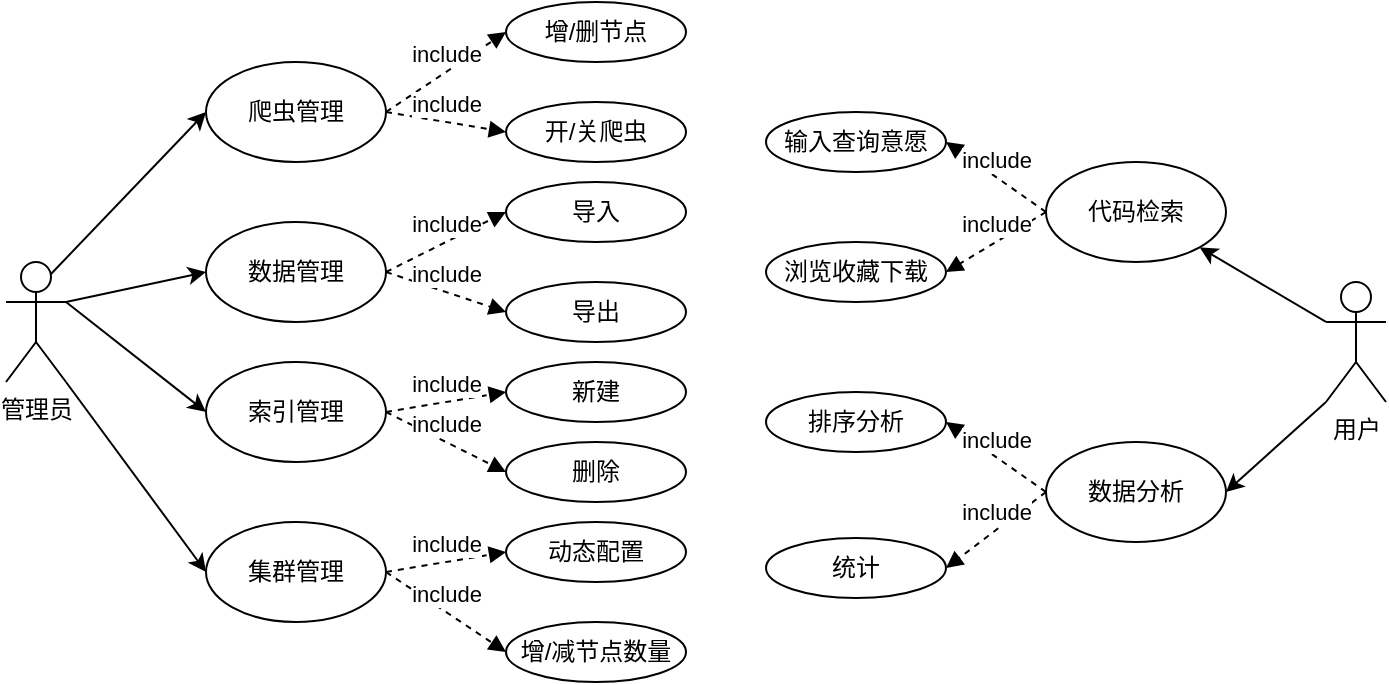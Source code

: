 <mxfile version="20.4.1" type="github">
  <diagram id="SUV6qh16abfq_7q-xklW" name="第 1 页">
    <mxGraphModel dx="850" dy="500" grid="1" gridSize="10" guides="1" tooltips="1" connect="1" arrows="1" fold="1" page="1" pageScale="1" pageWidth="1169" pageHeight="826" math="0" shadow="0">
      <root>
        <mxCell id="0" />
        <mxCell id="1" parent="0" />
        <mxCell id="yG5bEtJIZh4I9bDwAsNS-15" style="orthogonalLoop=1;jettySize=auto;html=1;exitX=0.75;exitY=0.1;exitDx=0;exitDy=0;exitPerimeter=0;entryX=0;entryY=0.5;entryDx=0;entryDy=0;strokeColor=default;rounded=1;" parent="1" source="yG5bEtJIZh4I9bDwAsNS-1" target="yG5bEtJIZh4I9bDwAsNS-14" edge="1">
          <mxGeometry relative="1" as="geometry" />
        </mxCell>
        <mxCell id="yG5bEtJIZh4I9bDwAsNS-17" style="edgeStyle=none;rounded=1;orthogonalLoop=1;jettySize=auto;html=1;exitX=1;exitY=0.333;exitDx=0;exitDy=0;exitPerimeter=0;entryX=0;entryY=0.5;entryDx=0;entryDy=0;strokeColor=default;" parent="1" source="yG5bEtJIZh4I9bDwAsNS-1" target="yG5bEtJIZh4I9bDwAsNS-16" edge="1">
          <mxGeometry relative="1" as="geometry" />
        </mxCell>
        <mxCell id="yG5bEtJIZh4I9bDwAsNS-20" style="edgeStyle=none;rounded=1;orthogonalLoop=1;jettySize=auto;html=1;exitX=1;exitY=0.333;exitDx=0;exitDy=0;exitPerimeter=0;entryX=0;entryY=0.5;entryDx=0;entryDy=0;strokeColor=default;" parent="1" source="yG5bEtJIZh4I9bDwAsNS-1" target="yG5bEtJIZh4I9bDwAsNS-19" edge="1">
          <mxGeometry relative="1" as="geometry" />
        </mxCell>
        <mxCell id="yG5bEtJIZh4I9bDwAsNS-21" style="edgeStyle=none;rounded=1;orthogonalLoop=1;jettySize=auto;html=1;exitX=1;exitY=1;exitDx=0;exitDy=0;exitPerimeter=0;entryX=0;entryY=0.5;entryDx=0;entryDy=0;strokeColor=default;" parent="1" source="yG5bEtJIZh4I9bDwAsNS-1" target="yG5bEtJIZh4I9bDwAsNS-18" edge="1">
          <mxGeometry relative="1" as="geometry" />
        </mxCell>
        <mxCell id="yG5bEtJIZh4I9bDwAsNS-1" value="管理员" style="shape=umlActor;verticalLabelPosition=bottom;verticalAlign=top;html=1;" parent="1" vertex="1">
          <mxGeometry x="140" y="245" width="30" height="60" as="geometry" />
        </mxCell>
        <mxCell id="yG5bEtJIZh4I9bDwAsNS-14" value="爬虫管理" style="ellipse;whiteSpace=wrap;html=1;" parent="1" vertex="1">
          <mxGeometry x="240" y="145" width="90" height="50" as="geometry" />
        </mxCell>
        <mxCell id="yG5bEtJIZh4I9bDwAsNS-16" value="数据管理" style="ellipse;whiteSpace=wrap;html=1;" parent="1" vertex="1">
          <mxGeometry x="240" y="225" width="90" height="50" as="geometry" />
        </mxCell>
        <mxCell id="yG5bEtJIZh4I9bDwAsNS-18" value="集群管理" style="ellipse;whiteSpace=wrap;html=1;" parent="1" vertex="1">
          <mxGeometry x="240" y="375" width="90" height="50" as="geometry" />
        </mxCell>
        <mxCell id="yG5bEtJIZh4I9bDwAsNS-19" value="索引管理" style="ellipse;whiteSpace=wrap;html=1;" parent="1" vertex="1">
          <mxGeometry x="240" y="295" width="90" height="50" as="geometry" />
        </mxCell>
        <mxCell id="yG5bEtJIZh4I9bDwAsNS-25" style="edgeStyle=none;rounded=1;orthogonalLoop=1;jettySize=auto;html=1;exitX=0;exitY=0.333;exitDx=0;exitDy=0;exitPerimeter=0;entryX=1;entryY=1;entryDx=0;entryDy=0;strokeColor=default;" parent="1" source="yG5bEtJIZh4I9bDwAsNS-22" target="yG5bEtJIZh4I9bDwAsNS-23" edge="1">
          <mxGeometry relative="1" as="geometry" />
        </mxCell>
        <mxCell id="yG5bEtJIZh4I9bDwAsNS-26" style="edgeStyle=none;rounded=1;orthogonalLoop=1;jettySize=auto;html=1;exitX=0;exitY=1;exitDx=0;exitDy=0;exitPerimeter=0;entryX=1;entryY=0.5;entryDx=0;entryDy=0;strokeColor=default;" parent="1" source="yG5bEtJIZh4I9bDwAsNS-22" target="yG5bEtJIZh4I9bDwAsNS-24" edge="1">
          <mxGeometry relative="1" as="geometry" />
        </mxCell>
        <mxCell id="yG5bEtJIZh4I9bDwAsNS-22" value="用户" style="shape=umlActor;verticalLabelPosition=bottom;verticalAlign=top;html=1;" parent="1" vertex="1">
          <mxGeometry x="800" y="255" width="30" height="60" as="geometry" />
        </mxCell>
        <mxCell id="yG5bEtJIZh4I9bDwAsNS-23" value="代码检索" style="ellipse;whiteSpace=wrap;html=1;" parent="1" vertex="1">
          <mxGeometry x="660" y="195" width="90" height="50" as="geometry" />
        </mxCell>
        <mxCell id="yG5bEtJIZh4I9bDwAsNS-24" value="数据分析" style="ellipse;whiteSpace=wrap;html=1;" parent="1" vertex="1">
          <mxGeometry x="660" y="335" width="90" height="50" as="geometry" />
        </mxCell>
        <mxCell id="ArYrbTHwIUvXswPCjHaE-1" value="增/删节点" style="ellipse;whiteSpace=wrap;html=1;" vertex="1" parent="1">
          <mxGeometry x="390" y="115" width="90" height="30" as="geometry" />
        </mxCell>
        <mxCell id="ArYrbTHwIUvXswPCjHaE-2" value="开/关爬虫" style="ellipse;whiteSpace=wrap;html=1;" vertex="1" parent="1">
          <mxGeometry x="390" y="165" width="90" height="30" as="geometry" />
        </mxCell>
        <mxCell id="ArYrbTHwIUvXswPCjHaE-5" value="include" style="html=1;verticalAlign=bottom;endArrow=block;rounded=0;dashed=1;exitX=1;exitY=0.5;exitDx=0;exitDy=0;entryX=0;entryY=0.5;entryDx=0;entryDy=0;" edge="1" parent="1" source="yG5bEtJIZh4I9bDwAsNS-14" target="ArYrbTHwIUvXswPCjHaE-1">
          <mxGeometry width="80" relative="1" as="geometry">
            <mxPoint x="400" y="300" as="sourcePoint" />
            <mxPoint x="480" y="300" as="targetPoint" />
          </mxGeometry>
        </mxCell>
        <mxCell id="ArYrbTHwIUvXswPCjHaE-6" value="include" style="html=1;verticalAlign=bottom;endArrow=block;rounded=0;dashed=1;exitX=1;exitY=0.5;exitDx=0;exitDy=0;entryX=0;entryY=0.5;entryDx=0;entryDy=0;" edge="1" parent="1" source="yG5bEtJIZh4I9bDwAsNS-14" target="ArYrbTHwIUvXswPCjHaE-2">
          <mxGeometry width="80" relative="1" as="geometry">
            <mxPoint x="340" y="180" as="sourcePoint" />
            <mxPoint x="400" y="140" as="targetPoint" />
          </mxGeometry>
        </mxCell>
        <mxCell id="ArYrbTHwIUvXswPCjHaE-7" value="导入" style="ellipse;whiteSpace=wrap;html=1;" vertex="1" parent="1">
          <mxGeometry x="390" y="205" width="90" height="30" as="geometry" />
        </mxCell>
        <mxCell id="ArYrbTHwIUvXswPCjHaE-8" value="导出" style="ellipse;whiteSpace=wrap;html=1;" vertex="1" parent="1">
          <mxGeometry x="390" y="255" width="90" height="30" as="geometry" />
        </mxCell>
        <mxCell id="ArYrbTHwIUvXswPCjHaE-9" value="include" style="html=1;verticalAlign=bottom;endArrow=block;rounded=0;dashed=1;exitX=1;exitY=0.5;exitDx=0;exitDy=0;entryX=0;entryY=0.5;entryDx=0;entryDy=0;" edge="1" parent="1" source="yG5bEtJIZh4I9bDwAsNS-16" target="ArYrbTHwIUvXswPCjHaE-7">
          <mxGeometry width="80" relative="1" as="geometry">
            <mxPoint x="340" y="180" as="sourcePoint" />
            <mxPoint x="400" y="190" as="targetPoint" />
          </mxGeometry>
        </mxCell>
        <mxCell id="ArYrbTHwIUvXswPCjHaE-10" value="include" style="html=1;verticalAlign=bottom;endArrow=block;rounded=0;dashed=1;entryX=0;entryY=0.5;entryDx=0;entryDy=0;exitX=1;exitY=0.5;exitDx=0;exitDy=0;" edge="1" parent="1" source="yG5bEtJIZh4I9bDwAsNS-16" target="ArYrbTHwIUvXswPCjHaE-8">
          <mxGeometry width="80" relative="1" as="geometry">
            <mxPoint x="410" y="320" as="sourcePoint" />
            <mxPoint x="410" y="245" as="targetPoint" />
          </mxGeometry>
        </mxCell>
        <mxCell id="ArYrbTHwIUvXswPCjHaE-11" value="新建" style="ellipse;whiteSpace=wrap;html=1;" vertex="1" parent="1">
          <mxGeometry x="390" y="295" width="90" height="30" as="geometry" />
        </mxCell>
        <mxCell id="ArYrbTHwIUvXswPCjHaE-12" value="删除" style="ellipse;whiteSpace=wrap;html=1;" vertex="1" parent="1">
          <mxGeometry x="390" y="335" width="90" height="30" as="geometry" />
        </mxCell>
        <mxCell id="ArYrbTHwIUvXswPCjHaE-13" value="include" style="html=1;verticalAlign=bottom;endArrow=block;rounded=0;dashed=1;entryX=0;entryY=0.5;entryDx=0;entryDy=0;exitX=1;exitY=0.5;exitDx=0;exitDy=0;" edge="1" parent="1" source="yG5bEtJIZh4I9bDwAsNS-19" target="ArYrbTHwIUvXswPCjHaE-11">
          <mxGeometry width="80" relative="1" as="geometry">
            <mxPoint x="330" y="295" as="sourcePoint" />
            <mxPoint x="390" y="315" as="targetPoint" />
          </mxGeometry>
        </mxCell>
        <mxCell id="ArYrbTHwIUvXswPCjHaE-14" value="include" style="html=1;verticalAlign=bottom;endArrow=block;rounded=0;dashed=1;entryX=0;entryY=0.5;entryDx=0;entryDy=0;exitX=1;exitY=0.5;exitDx=0;exitDy=0;" edge="1" parent="1" source="yG5bEtJIZh4I9bDwAsNS-19" target="ArYrbTHwIUvXswPCjHaE-12">
          <mxGeometry width="80" relative="1" as="geometry">
            <mxPoint x="340" y="330" as="sourcePoint" />
            <mxPoint x="400" y="320" as="targetPoint" />
          </mxGeometry>
        </mxCell>
        <mxCell id="ArYrbTHwIUvXswPCjHaE-15" value="动态配置" style="ellipse;whiteSpace=wrap;html=1;" vertex="1" parent="1">
          <mxGeometry x="390" y="375" width="90" height="30" as="geometry" />
        </mxCell>
        <mxCell id="ArYrbTHwIUvXswPCjHaE-16" value="增/减节点数量" style="ellipse;whiteSpace=wrap;html=1;" vertex="1" parent="1">
          <mxGeometry x="390" y="425" width="90" height="30" as="geometry" />
        </mxCell>
        <mxCell id="ArYrbTHwIUvXswPCjHaE-17" value="include" style="html=1;verticalAlign=bottom;endArrow=block;rounded=0;dashed=1;entryX=0;entryY=0.5;entryDx=0;entryDy=0;exitX=1;exitY=0.5;exitDx=0;exitDy=0;" edge="1" parent="1" source="yG5bEtJIZh4I9bDwAsNS-18" target="ArYrbTHwIUvXswPCjHaE-15">
          <mxGeometry width="80" relative="1" as="geometry">
            <mxPoint x="320" y="365" as="sourcePoint" />
            <mxPoint x="380" y="395" as="targetPoint" />
          </mxGeometry>
        </mxCell>
        <mxCell id="ArYrbTHwIUvXswPCjHaE-18" value="include" style="html=1;verticalAlign=bottom;endArrow=block;rounded=0;dashed=1;entryX=0;entryY=0.5;entryDx=0;entryDy=0;exitX=1;exitY=0.5;exitDx=0;exitDy=0;" edge="1" parent="1" source="yG5bEtJIZh4I9bDwAsNS-18" target="ArYrbTHwIUvXswPCjHaE-16">
          <mxGeometry width="80" relative="1" as="geometry">
            <mxPoint x="340" y="410" as="sourcePoint" />
            <mxPoint x="400" y="400" as="targetPoint" />
          </mxGeometry>
        </mxCell>
        <mxCell id="ArYrbTHwIUvXswPCjHaE-19" value="输入查询意愿" style="ellipse;whiteSpace=wrap;html=1;" vertex="1" parent="1">
          <mxGeometry x="520" y="170" width="90" height="30" as="geometry" />
        </mxCell>
        <mxCell id="ArYrbTHwIUvXswPCjHaE-20" value="浏览收藏下载" style="ellipse;whiteSpace=wrap;html=1;" vertex="1" parent="1">
          <mxGeometry x="520" y="235" width="90" height="30" as="geometry" />
        </mxCell>
        <mxCell id="ArYrbTHwIUvXswPCjHaE-21" value="include" style="html=1;verticalAlign=bottom;endArrow=block;rounded=0;dashed=1;exitX=0;exitY=0.5;exitDx=0;exitDy=0;entryX=1;entryY=0.5;entryDx=0;entryDy=0;" edge="1" parent="1" source="yG5bEtJIZh4I9bDwAsNS-23" target="ArYrbTHwIUvXswPCjHaE-19">
          <mxGeometry width="80" relative="1" as="geometry">
            <mxPoint x="700" y="115" as="sourcePoint" />
            <mxPoint x="760" y="125" as="targetPoint" />
          </mxGeometry>
        </mxCell>
        <mxCell id="ArYrbTHwIUvXswPCjHaE-22" value="include" style="html=1;verticalAlign=bottom;endArrow=block;rounded=0;dashed=1;exitX=0;exitY=0.5;exitDx=0;exitDy=0;entryX=1;entryY=0.5;entryDx=0;entryDy=0;" edge="1" parent="1" source="yG5bEtJIZh4I9bDwAsNS-23" target="ArYrbTHwIUvXswPCjHaE-20">
          <mxGeometry width="80" relative="1" as="geometry">
            <mxPoint x="720" y="145" as="sourcePoint" />
            <mxPoint x="670" y="115" as="targetPoint" />
          </mxGeometry>
        </mxCell>
        <mxCell id="ArYrbTHwIUvXswPCjHaE-23" value="排序分析" style="ellipse;whiteSpace=wrap;html=1;" vertex="1" parent="1">
          <mxGeometry x="520" y="310" width="90" height="30" as="geometry" />
        </mxCell>
        <mxCell id="ArYrbTHwIUvXswPCjHaE-24" value="统计" style="ellipse;whiteSpace=wrap;html=1;" vertex="1" parent="1">
          <mxGeometry x="520" y="383" width="90" height="30" as="geometry" />
        </mxCell>
        <mxCell id="ArYrbTHwIUvXswPCjHaE-25" value="include" style="html=1;verticalAlign=bottom;endArrow=block;rounded=0;dashed=1;exitX=0;exitY=0.5;exitDx=0;exitDy=0;entryX=1;entryY=0.5;entryDx=0;entryDy=0;" edge="1" parent="1" source="yG5bEtJIZh4I9bDwAsNS-24" target="ArYrbTHwIUvXswPCjHaE-23">
          <mxGeometry width="80" relative="1" as="geometry">
            <mxPoint x="670" y="230" as="sourcePoint" />
            <mxPoint x="620" y="260" as="targetPoint" />
          </mxGeometry>
        </mxCell>
        <mxCell id="ArYrbTHwIUvXswPCjHaE-26" value="include" style="html=1;verticalAlign=bottom;endArrow=block;rounded=0;dashed=1;exitX=0;exitY=0.5;exitDx=0;exitDy=0;entryX=1;entryY=0.5;entryDx=0;entryDy=0;" edge="1" parent="1" source="yG5bEtJIZh4I9bDwAsNS-24" target="ArYrbTHwIUvXswPCjHaE-24">
          <mxGeometry width="80" relative="1" as="geometry">
            <mxPoint x="670" y="230" as="sourcePoint" />
            <mxPoint x="640" y="290" as="targetPoint" />
          </mxGeometry>
        </mxCell>
      </root>
    </mxGraphModel>
  </diagram>
</mxfile>
